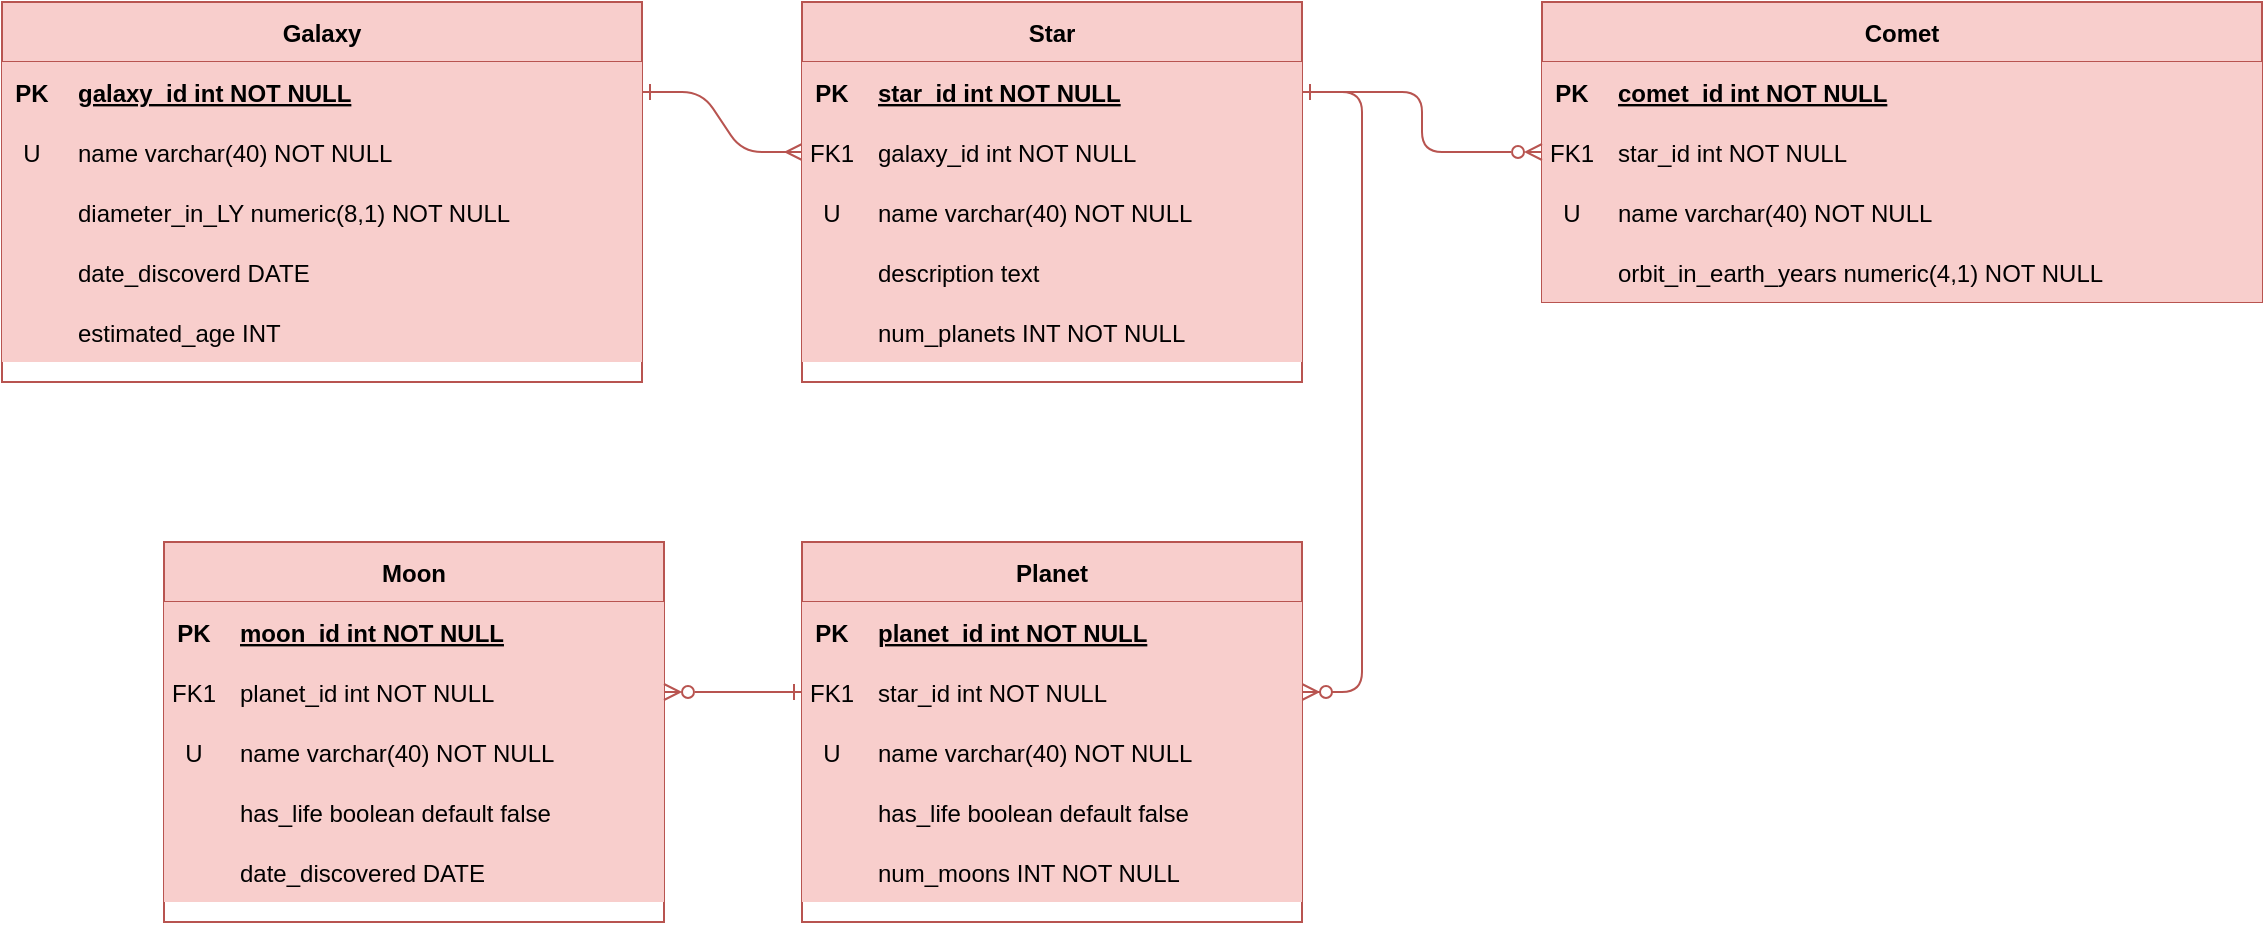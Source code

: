 <mxfile version="24.6.4" type="github">
  <diagram id="R2lEEEUBdFMjLlhIrx00" name="Page-1">
    <mxGraphModel dx="504" dy="694" grid="1" gridSize="10" guides="1" tooltips="1" connect="1" arrows="1" fold="1" page="1" pageScale="1" pageWidth="850" pageHeight="1100" math="0" shadow="0" extFonts="Permanent Marker^https://fonts.googleapis.com/css?family=Permanent+Marker">
      <root>
        <mxCell id="0" />
        <mxCell id="1" parent="0" />
        <mxCell id="C-vyLk0tnHw3VtMMgP7b-1" value="" style="edgeStyle=entityRelationEdgeStyle;endArrow=ERmany;startArrow=ERone;endFill=0;startFill=0;fillColor=#f8cecc;strokeColor=#b85450;" parent="1" source="C-vyLk0tnHw3VtMMgP7b-24" target="C-vyLk0tnHw3VtMMgP7b-6" edge="1">
          <mxGeometry width="100" height="100" relative="1" as="geometry">
            <mxPoint x="340" y="720" as="sourcePoint" />
            <mxPoint x="440" y="620" as="targetPoint" />
          </mxGeometry>
        </mxCell>
        <mxCell id="C-vyLk0tnHw3VtMMgP7b-12" value="" style="edgeStyle=entityRelationEdgeStyle;endArrow=ERzeroToMany;startArrow=ERone;endFill=1;startFill=0;fillColor=#f8cecc;strokeColor=#b85450;" parent="1" source="C-vyLk0tnHw3VtMMgP7b-3" target="C-vyLk0tnHw3VtMMgP7b-17" edge="1">
          <mxGeometry width="100" height="100" relative="1" as="geometry">
            <mxPoint x="400" y="180" as="sourcePoint" />
            <mxPoint x="460" y="205" as="targetPoint" />
          </mxGeometry>
        </mxCell>
        <mxCell id="C-vyLk0tnHw3VtMMgP7b-2" value="Star" style="shape=table;startSize=30;container=1;collapsible=1;childLayout=tableLayout;fixedRows=1;rowLines=0;fontStyle=1;align=center;resizeLast=1;fillColor=#f8cecc;strokeColor=#b85450;" parent="1" vertex="1">
          <mxGeometry x="450" y="110" width="250" height="190" as="geometry" />
        </mxCell>
        <mxCell id="C-vyLk0tnHw3VtMMgP7b-3" value="" style="shape=partialRectangle;collapsible=0;dropTarget=0;pointerEvents=0;points=[[0,0.5],[1,0.5]];portConstraint=eastwest;top=0;left=0;right=0;bottom=1;fillColor=#f8cecc;strokeColor=#b85450;" parent="C-vyLk0tnHw3VtMMgP7b-2" vertex="1">
          <mxGeometry y="30" width="250" height="30" as="geometry" />
        </mxCell>
        <mxCell id="C-vyLk0tnHw3VtMMgP7b-4" value="PK" style="shape=partialRectangle;overflow=hidden;connectable=0;top=0;left=0;bottom=0;right=0;fontStyle=1;fillColor=#f8cecc;strokeColor=#b85450;" parent="C-vyLk0tnHw3VtMMgP7b-3" vertex="1">
          <mxGeometry width="30" height="30" as="geometry">
            <mxRectangle width="30" height="30" as="alternateBounds" />
          </mxGeometry>
        </mxCell>
        <mxCell id="C-vyLk0tnHw3VtMMgP7b-5" value="star_id int NOT NULL " style="shape=partialRectangle;overflow=hidden;connectable=0;top=0;left=0;bottom=0;right=0;align=left;spacingLeft=6;fontStyle=5;fillColor=#f8cecc;strokeColor=#b85450;" parent="C-vyLk0tnHw3VtMMgP7b-3" vertex="1">
          <mxGeometry x="30" width="220" height="30" as="geometry">
            <mxRectangle width="220" height="30" as="alternateBounds" />
          </mxGeometry>
        </mxCell>
        <mxCell id="C-vyLk0tnHw3VtMMgP7b-6" value="" style="shape=partialRectangle;collapsible=0;dropTarget=0;pointerEvents=0;points=[[0,0.5],[1,0.5]];portConstraint=eastwest;top=0;left=0;right=0;bottom=0;fillColor=#f8cecc;strokeColor=#b85450;" parent="C-vyLk0tnHw3VtMMgP7b-2" vertex="1">
          <mxGeometry y="60" width="250" height="30" as="geometry" />
        </mxCell>
        <mxCell id="C-vyLk0tnHw3VtMMgP7b-7" value="FK1" style="shape=partialRectangle;overflow=hidden;connectable=0;top=0;left=0;bottom=0;right=0;fillColor=#f8cecc;strokeColor=#b85450;" parent="C-vyLk0tnHw3VtMMgP7b-6" vertex="1">
          <mxGeometry width="30" height="30" as="geometry">
            <mxRectangle width="30" height="30" as="alternateBounds" />
          </mxGeometry>
        </mxCell>
        <mxCell id="C-vyLk0tnHw3VtMMgP7b-8" value="galaxy_id int NOT NULL" style="shape=partialRectangle;overflow=hidden;connectable=0;top=0;left=0;bottom=0;right=0;align=left;spacingLeft=6;fillColor=#f8cecc;strokeColor=#b85450;" parent="C-vyLk0tnHw3VtMMgP7b-6" vertex="1">
          <mxGeometry x="30" width="220" height="30" as="geometry">
            <mxRectangle width="220" height="30" as="alternateBounds" />
          </mxGeometry>
        </mxCell>
        <mxCell id="C-vyLk0tnHw3VtMMgP7b-9" value="" style="shape=partialRectangle;collapsible=0;dropTarget=0;pointerEvents=0;points=[[0,0.5],[1,0.5]];portConstraint=eastwest;top=0;left=0;right=0;bottom=0;fillColor=#f8cecc;strokeColor=#b85450;" parent="C-vyLk0tnHw3VtMMgP7b-2" vertex="1">
          <mxGeometry y="90" width="250" height="30" as="geometry" />
        </mxCell>
        <mxCell id="C-vyLk0tnHw3VtMMgP7b-10" value="U" style="shape=partialRectangle;overflow=hidden;connectable=0;top=0;left=0;bottom=0;right=0;fillColor=#f8cecc;strokeColor=#b85450;" parent="C-vyLk0tnHw3VtMMgP7b-9" vertex="1">
          <mxGeometry width="30" height="30" as="geometry">
            <mxRectangle width="30" height="30" as="alternateBounds" />
          </mxGeometry>
        </mxCell>
        <mxCell id="C-vyLk0tnHw3VtMMgP7b-11" value="name varchar(40) NOT NULL" style="shape=partialRectangle;overflow=hidden;connectable=0;top=0;left=0;bottom=0;right=0;align=left;spacingLeft=6;fillColor=#f8cecc;strokeColor=#b85450;" parent="C-vyLk0tnHw3VtMMgP7b-9" vertex="1">
          <mxGeometry x="30" width="220" height="30" as="geometry">
            <mxRectangle width="220" height="30" as="alternateBounds" />
          </mxGeometry>
        </mxCell>
        <mxCell id="lIyju-mZ0bOZbt9Trbof-31" value="" style="shape=partialRectangle;collapsible=0;dropTarget=0;pointerEvents=0;points=[[0,0.5],[1,0.5]];portConstraint=eastwest;top=0;left=0;right=0;bottom=0;fillColor=#f8cecc;strokeColor=#b85450;" vertex="1" parent="C-vyLk0tnHw3VtMMgP7b-2">
          <mxGeometry y="120" width="250" height="30" as="geometry" />
        </mxCell>
        <mxCell id="lIyju-mZ0bOZbt9Trbof-32" value="" style="shape=partialRectangle;overflow=hidden;connectable=0;top=0;left=0;bottom=0;right=0;fillColor=#f8cecc;strokeColor=#b85450;" vertex="1" parent="lIyju-mZ0bOZbt9Trbof-31">
          <mxGeometry width="30" height="30" as="geometry">
            <mxRectangle width="30" height="30" as="alternateBounds" />
          </mxGeometry>
        </mxCell>
        <mxCell id="lIyju-mZ0bOZbt9Trbof-33" value="description text" style="shape=partialRectangle;overflow=hidden;connectable=0;top=0;left=0;bottom=0;right=0;align=left;spacingLeft=6;fillColor=#f8cecc;strokeColor=#b85450;" vertex="1" parent="lIyju-mZ0bOZbt9Trbof-31">
          <mxGeometry x="30" width="220" height="30" as="geometry">
            <mxRectangle width="220" height="30" as="alternateBounds" />
          </mxGeometry>
        </mxCell>
        <mxCell id="lIyju-mZ0bOZbt9Trbof-70" value="" style="shape=partialRectangle;collapsible=0;dropTarget=0;pointerEvents=0;points=[[0,0.5],[1,0.5]];portConstraint=eastwest;top=0;left=0;right=0;bottom=0;fillColor=#f8cecc;strokeColor=#b85450;" vertex="1" parent="C-vyLk0tnHw3VtMMgP7b-2">
          <mxGeometry y="150" width="250" height="30" as="geometry" />
        </mxCell>
        <mxCell id="lIyju-mZ0bOZbt9Trbof-71" value="" style="shape=partialRectangle;overflow=hidden;connectable=0;top=0;left=0;bottom=0;right=0;fillColor=#f8cecc;strokeColor=#b85450;" vertex="1" parent="lIyju-mZ0bOZbt9Trbof-70">
          <mxGeometry width="30" height="30" as="geometry">
            <mxRectangle width="30" height="30" as="alternateBounds" />
          </mxGeometry>
        </mxCell>
        <mxCell id="lIyju-mZ0bOZbt9Trbof-72" value="num_planets INT NOT NULL" style="shape=partialRectangle;overflow=hidden;connectable=0;top=0;left=0;bottom=0;right=0;align=left;spacingLeft=6;fillColor=#f8cecc;strokeColor=#b85450;" vertex="1" parent="lIyju-mZ0bOZbt9Trbof-70">
          <mxGeometry x="30" width="220" height="30" as="geometry">
            <mxRectangle width="220" height="30" as="alternateBounds" />
          </mxGeometry>
        </mxCell>
        <mxCell id="C-vyLk0tnHw3VtMMgP7b-13" value="Planet" style="shape=table;startSize=30;container=1;collapsible=1;childLayout=tableLayout;fixedRows=1;rowLines=0;fontStyle=1;align=center;resizeLast=1;fillColor=#f8cecc;strokeColor=#b85450;" parent="1" vertex="1">
          <mxGeometry x="450" y="380" width="250" height="190" as="geometry" />
        </mxCell>
        <mxCell id="C-vyLk0tnHw3VtMMgP7b-14" value="" style="shape=partialRectangle;collapsible=0;dropTarget=0;pointerEvents=0;points=[[0,0.5],[1,0.5]];portConstraint=eastwest;top=0;left=0;right=0;bottom=1;fillColor=#f8cecc;strokeColor=#b85450;" parent="C-vyLk0tnHw3VtMMgP7b-13" vertex="1">
          <mxGeometry y="30" width="250" height="30" as="geometry" />
        </mxCell>
        <mxCell id="C-vyLk0tnHw3VtMMgP7b-15" value="PK" style="shape=partialRectangle;overflow=hidden;connectable=0;top=0;left=0;bottom=0;right=0;fontStyle=1;fillColor=#f8cecc;strokeColor=#b85450;" parent="C-vyLk0tnHw3VtMMgP7b-14" vertex="1">
          <mxGeometry width="30" height="30" as="geometry">
            <mxRectangle width="30" height="30" as="alternateBounds" />
          </mxGeometry>
        </mxCell>
        <mxCell id="C-vyLk0tnHw3VtMMgP7b-16" value="planet_id int NOT NULL " style="shape=partialRectangle;overflow=hidden;connectable=0;top=0;left=0;bottom=0;right=0;align=left;spacingLeft=6;fontStyle=5;fillColor=#f8cecc;strokeColor=#b85450;" parent="C-vyLk0tnHw3VtMMgP7b-14" vertex="1">
          <mxGeometry x="30" width="220" height="30" as="geometry">
            <mxRectangle width="220" height="30" as="alternateBounds" />
          </mxGeometry>
        </mxCell>
        <mxCell id="C-vyLk0tnHw3VtMMgP7b-17" value="" style="shape=partialRectangle;collapsible=0;dropTarget=0;pointerEvents=0;points=[[0,0.5],[1,0.5]];portConstraint=eastwest;top=0;left=0;right=0;bottom=0;fillColor=#f8cecc;strokeColor=#b85450;" parent="C-vyLk0tnHw3VtMMgP7b-13" vertex="1">
          <mxGeometry y="60" width="250" height="30" as="geometry" />
        </mxCell>
        <mxCell id="C-vyLk0tnHw3VtMMgP7b-18" value="FK1" style="shape=partialRectangle;overflow=hidden;connectable=0;top=0;left=0;bottom=0;right=0;fillColor=#f8cecc;strokeColor=#b85450;" parent="C-vyLk0tnHw3VtMMgP7b-17" vertex="1">
          <mxGeometry width="30" height="30" as="geometry">
            <mxRectangle width="30" height="30" as="alternateBounds" />
          </mxGeometry>
        </mxCell>
        <mxCell id="C-vyLk0tnHw3VtMMgP7b-19" value="star_id int NOT NULL" style="shape=partialRectangle;overflow=hidden;connectable=0;top=0;left=0;bottom=0;right=0;align=left;spacingLeft=6;fillColor=#f8cecc;strokeColor=#b85450;" parent="C-vyLk0tnHw3VtMMgP7b-17" vertex="1">
          <mxGeometry x="30" width="220" height="30" as="geometry">
            <mxRectangle width="220" height="30" as="alternateBounds" />
          </mxGeometry>
        </mxCell>
        <mxCell id="C-vyLk0tnHw3VtMMgP7b-20" value="" style="shape=partialRectangle;collapsible=0;dropTarget=0;pointerEvents=0;points=[[0,0.5],[1,0.5]];portConstraint=eastwest;top=0;left=0;right=0;bottom=0;fillColor=#f8cecc;strokeColor=#b85450;" parent="C-vyLk0tnHw3VtMMgP7b-13" vertex="1">
          <mxGeometry y="90" width="250" height="30" as="geometry" />
        </mxCell>
        <mxCell id="C-vyLk0tnHw3VtMMgP7b-21" value="U" style="shape=partialRectangle;overflow=hidden;connectable=0;top=0;left=0;bottom=0;right=0;fillColor=#f8cecc;strokeColor=#b85450;" parent="C-vyLk0tnHw3VtMMgP7b-20" vertex="1">
          <mxGeometry width="30" height="30" as="geometry">
            <mxRectangle width="30" height="30" as="alternateBounds" />
          </mxGeometry>
        </mxCell>
        <mxCell id="C-vyLk0tnHw3VtMMgP7b-22" value="name varchar(40) NOT NULL" style="shape=partialRectangle;overflow=hidden;connectable=0;top=0;left=0;bottom=0;right=0;align=left;spacingLeft=6;fillColor=#f8cecc;strokeColor=#b85450;" parent="C-vyLk0tnHw3VtMMgP7b-20" vertex="1">
          <mxGeometry x="30" width="220" height="30" as="geometry">
            <mxRectangle width="220" height="30" as="alternateBounds" />
          </mxGeometry>
        </mxCell>
        <mxCell id="lIyju-mZ0bOZbt9Trbof-34" value="" style="shape=partialRectangle;collapsible=0;dropTarget=0;pointerEvents=0;points=[[0,0.5],[1,0.5]];portConstraint=eastwest;top=0;left=0;right=0;bottom=0;fillColor=#f8cecc;strokeColor=#b85450;" vertex="1" parent="C-vyLk0tnHw3VtMMgP7b-13">
          <mxGeometry y="120" width="250" height="30" as="geometry" />
        </mxCell>
        <mxCell id="lIyju-mZ0bOZbt9Trbof-35" value="" style="shape=partialRectangle;overflow=hidden;connectable=0;top=0;left=0;bottom=0;right=0;fillColor=#f8cecc;strokeColor=#b85450;" vertex="1" parent="lIyju-mZ0bOZbt9Trbof-34">
          <mxGeometry width="30" height="30" as="geometry">
            <mxRectangle width="30" height="30" as="alternateBounds" />
          </mxGeometry>
        </mxCell>
        <mxCell id="lIyju-mZ0bOZbt9Trbof-36" value="has_life boolean default false" style="shape=partialRectangle;overflow=hidden;connectable=0;top=0;left=0;bottom=0;right=0;align=left;spacingLeft=6;fillColor=#f8cecc;strokeColor=#b85450;" vertex="1" parent="lIyju-mZ0bOZbt9Trbof-34">
          <mxGeometry x="30" width="220" height="30" as="geometry">
            <mxRectangle width="220" height="30" as="alternateBounds" />
          </mxGeometry>
        </mxCell>
        <mxCell id="lIyju-mZ0bOZbt9Trbof-67" value="" style="shape=partialRectangle;collapsible=0;dropTarget=0;pointerEvents=0;points=[[0,0.5],[1,0.5]];portConstraint=eastwest;top=0;left=0;right=0;bottom=0;fillColor=#f8cecc;strokeColor=#b85450;" vertex="1" parent="C-vyLk0tnHw3VtMMgP7b-13">
          <mxGeometry y="150" width="250" height="30" as="geometry" />
        </mxCell>
        <mxCell id="lIyju-mZ0bOZbt9Trbof-68" value="" style="shape=partialRectangle;overflow=hidden;connectable=0;top=0;left=0;bottom=0;right=0;fillColor=#f8cecc;strokeColor=#b85450;" vertex="1" parent="lIyju-mZ0bOZbt9Trbof-67">
          <mxGeometry width="30" height="30" as="geometry">
            <mxRectangle width="30" height="30" as="alternateBounds" />
          </mxGeometry>
        </mxCell>
        <mxCell id="lIyju-mZ0bOZbt9Trbof-69" value="num_moons INT NOT NULL" style="shape=partialRectangle;overflow=hidden;connectable=0;top=0;left=0;bottom=0;right=0;align=left;spacingLeft=6;fillColor=#f8cecc;strokeColor=#b85450;" vertex="1" parent="lIyju-mZ0bOZbt9Trbof-67">
          <mxGeometry x="30" width="220" height="30" as="geometry">
            <mxRectangle width="220" height="30" as="alternateBounds" />
          </mxGeometry>
        </mxCell>
        <mxCell id="C-vyLk0tnHw3VtMMgP7b-23" value="Galaxy" style="shape=table;startSize=30;container=1;collapsible=1;childLayout=tableLayout;fixedRows=1;rowLines=0;fontStyle=1;align=center;resizeLast=1;fillColor=#f8cecc;strokeColor=#b85450;" parent="1" vertex="1">
          <mxGeometry x="50" y="110" width="320" height="190" as="geometry" />
        </mxCell>
        <mxCell id="C-vyLk0tnHw3VtMMgP7b-24" value="" style="shape=partialRectangle;collapsible=0;dropTarget=0;pointerEvents=0;points=[[0,0.5],[1,0.5]];portConstraint=eastwest;top=0;left=0;right=0;bottom=1;fillColor=#f8cecc;strokeColor=#b85450;" parent="C-vyLk0tnHw3VtMMgP7b-23" vertex="1">
          <mxGeometry y="30" width="320" height="30" as="geometry" />
        </mxCell>
        <mxCell id="C-vyLk0tnHw3VtMMgP7b-25" value="PK" style="shape=partialRectangle;overflow=hidden;connectable=0;top=0;left=0;bottom=0;right=0;fontStyle=1;fillColor=#f8cecc;strokeColor=#b85450;" parent="C-vyLk0tnHw3VtMMgP7b-24" vertex="1">
          <mxGeometry width="30" height="30" as="geometry">
            <mxRectangle width="30" height="30" as="alternateBounds" />
          </mxGeometry>
        </mxCell>
        <mxCell id="C-vyLk0tnHw3VtMMgP7b-26" value="galaxy_id int NOT NULL " style="shape=partialRectangle;overflow=hidden;connectable=0;top=0;left=0;bottom=0;right=0;align=left;spacingLeft=6;fontStyle=5;fillColor=#f8cecc;strokeColor=#b85450;" parent="C-vyLk0tnHw3VtMMgP7b-24" vertex="1">
          <mxGeometry x="30" width="290" height="30" as="geometry">
            <mxRectangle width="290" height="30" as="alternateBounds" />
          </mxGeometry>
        </mxCell>
        <mxCell id="C-vyLk0tnHw3VtMMgP7b-27" value="" style="shape=partialRectangle;collapsible=0;dropTarget=0;pointerEvents=0;points=[[0,0.5],[1,0.5]];portConstraint=eastwest;top=0;left=0;right=0;bottom=0;fillColor=#f8cecc;strokeColor=#b85450;" parent="C-vyLk0tnHw3VtMMgP7b-23" vertex="1">
          <mxGeometry y="60" width="320" height="30" as="geometry" />
        </mxCell>
        <mxCell id="C-vyLk0tnHw3VtMMgP7b-28" value="U" style="shape=partialRectangle;overflow=hidden;connectable=0;top=0;left=0;bottom=0;right=0;fillColor=#f8cecc;strokeColor=#b85450;" parent="C-vyLk0tnHw3VtMMgP7b-27" vertex="1">
          <mxGeometry width="30" height="30" as="geometry">
            <mxRectangle width="30" height="30" as="alternateBounds" />
          </mxGeometry>
        </mxCell>
        <mxCell id="C-vyLk0tnHw3VtMMgP7b-29" value="name varchar(40) NOT NULL" style="shape=partialRectangle;overflow=hidden;connectable=0;top=0;left=0;bottom=0;right=0;align=left;spacingLeft=6;fillColor=#f8cecc;strokeColor=#b85450;" parent="C-vyLk0tnHw3VtMMgP7b-27" vertex="1">
          <mxGeometry x="30" width="290" height="30" as="geometry">
            <mxRectangle width="290" height="30" as="alternateBounds" />
          </mxGeometry>
        </mxCell>
        <mxCell id="lIyju-mZ0bOZbt9Trbof-73" value="" style="shape=partialRectangle;collapsible=0;dropTarget=0;pointerEvents=0;points=[[0,0.5],[1,0.5]];portConstraint=eastwest;top=0;left=0;right=0;bottom=0;fillColor=#f8cecc;strokeColor=#b85450;" vertex="1" parent="C-vyLk0tnHw3VtMMgP7b-23">
          <mxGeometry y="90" width="320" height="30" as="geometry" />
        </mxCell>
        <mxCell id="lIyju-mZ0bOZbt9Trbof-74" value="" style="shape=partialRectangle;overflow=hidden;connectable=0;top=0;left=0;bottom=0;right=0;fillColor=#f8cecc;strokeColor=#b85450;" vertex="1" parent="lIyju-mZ0bOZbt9Trbof-73">
          <mxGeometry width="30" height="30" as="geometry">
            <mxRectangle width="30" height="30" as="alternateBounds" />
          </mxGeometry>
        </mxCell>
        <mxCell id="lIyju-mZ0bOZbt9Trbof-75" value="diameter_in_LY numeric(8,1) NOT NULL" style="shape=partialRectangle;overflow=hidden;connectable=0;top=0;left=0;bottom=0;right=0;align=left;spacingLeft=6;fillColor=#f8cecc;strokeColor=#b85450;" vertex="1" parent="lIyju-mZ0bOZbt9Trbof-73">
          <mxGeometry x="30" width="290" height="30" as="geometry">
            <mxRectangle width="290" height="30" as="alternateBounds" />
          </mxGeometry>
        </mxCell>
        <mxCell id="lIyju-mZ0bOZbt9Trbof-76" value="" style="shape=partialRectangle;collapsible=0;dropTarget=0;pointerEvents=0;points=[[0,0.5],[1,0.5]];portConstraint=eastwest;top=0;left=0;right=0;bottom=0;fillColor=#f8cecc;strokeColor=#b85450;" vertex="1" parent="C-vyLk0tnHw3VtMMgP7b-23">
          <mxGeometry y="120" width="320" height="30" as="geometry" />
        </mxCell>
        <mxCell id="lIyju-mZ0bOZbt9Trbof-77" value="" style="shape=partialRectangle;overflow=hidden;connectable=0;top=0;left=0;bottom=0;right=0;fillColor=#f8cecc;strokeColor=#b85450;" vertex="1" parent="lIyju-mZ0bOZbt9Trbof-76">
          <mxGeometry width="30" height="30" as="geometry">
            <mxRectangle width="30" height="30" as="alternateBounds" />
          </mxGeometry>
        </mxCell>
        <mxCell id="lIyju-mZ0bOZbt9Trbof-78" value="date_discoverd DATE" style="shape=partialRectangle;overflow=hidden;connectable=0;top=0;left=0;bottom=0;right=0;align=left;spacingLeft=6;fillColor=#f8cecc;strokeColor=#b85450;" vertex="1" parent="lIyju-mZ0bOZbt9Trbof-76">
          <mxGeometry x="30" width="290" height="30" as="geometry">
            <mxRectangle width="290" height="30" as="alternateBounds" />
          </mxGeometry>
        </mxCell>
        <mxCell id="lIyju-mZ0bOZbt9Trbof-79" value="" style="shape=partialRectangle;collapsible=0;dropTarget=0;pointerEvents=0;points=[[0,0.5],[1,0.5]];portConstraint=eastwest;top=0;left=0;right=0;bottom=0;fillColor=#f8cecc;strokeColor=#b85450;" vertex="1" parent="C-vyLk0tnHw3VtMMgP7b-23">
          <mxGeometry y="150" width="320" height="30" as="geometry" />
        </mxCell>
        <mxCell id="lIyju-mZ0bOZbt9Trbof-80" value="" style="shape=partialRectangle;overflow=hidden;connectable=0;top=0;left=0;bottom=0;right=0;fillColor=#f8cecc;strokeColor=#b85450;" vertex="1" parent="lIyju-mZ0bOZbt9Trbof-79">
          <mxGeometry width="30" height="30" as="geometry">
            <mxRectangle width="30" height="30" as="alternateBounds" />
          </mxGeometry>
        </mxCell>
        <mxCell id="lIyju-mZ0bOZbt9Trbof-81" value="estimated_age INT" style="shape=partialRectangle;overflow=hidden;connectable=0;top=0;left=0;bottom=0;right=0;align=left;spacingLeft=6;fillColor=#f8cecc;strokeColor=#b85450;" vertex="1" parent="lIyju-mZ0bOZbt9Trbof-79">
          <mxGeometry x="30" width="290" height="30" as="geometry">
            <mxRectangle width="290" height="30" as="alternateBounds" />
          </mxGeometry>
        </mxCell>
        <mxCell id="lIyju-mZ0bOZbt9Trbof-1" value="Moon" style="shape=table;startSize=30;container=1;collapsible=1;childLayout=tableLayout;fixedRows=1;rowLines=0;fontStyle=1;align=center;resizeLast=1;fillColor=#f8cecc;strokeColor=#b85450;" vertex="1" parent="1">
          <mxGeometry x="131" y="380" width="250" height="190" as="geometry" />
        </mxCell>
        <mxCell id="lIyju-mZ0bOZbt9Trbof-2" value="" style="shape=partialRectangle;collapsible=0;dropTarget=0;pointerEvents=0;points=[[0,0.5],[1,0.5]];portConstraint=eastwest;top=0;left=0;right=0;bottom=1;fillColor=#f8cecc;strokeColor=#b85450;" vertex="1" parent="lIyju-mZ0bOZbt9Trbof-1">
          <mxGeometry y="30" width="250" height="30" as="geometry" />
        </mxCell>
        <mxCell id="lIyju-mZ0bOZbt9Trbof-3" value="PK" style="shape=partialRectangle;overflow=hidden;connectable=0;top=0;left=0;bottom=0;right=0;fontStyle=1;fillColor=#f8cecc;strokeColor=#b85450;" vertex="1" parent="lIyju-mZ0bOZbt9Trbof-2">
          <mxGeometry width="30" height="30" as="geometry">
            <mxRectangle width="30" height="30" as="alternateBounds" />
          </mxGeometry>
        </mxCell>
        <mxCell id="lIyju-mZ0bOZbt9Trbof-4" value="moon_id int NOT NULL " style="shape=partialRectangle;overflow=hidden;connectable=0;top=0;left=0;bottom=0;right=0;align=left;spacingLeft=6;fontStyle=5;fillColor=#f8cecc;strokeColor=#b85450;" vertex="1" parent="lIyju-mZ0bOZbt9Trbof-2">
          <mxGeometry x="30" width="220" height="30" as="geometry">
            <mxRectangle width="220" height="30" as="alternateBounds" />
          </mxGeometry>
        </mxCell>
        <mxCell id="lIyju-mZ0bOZbt9Trbof-5" value="" style="shape=partialRectangle;collapsible=0;dropTarget=0;pointerEvents=0;points=[[0,0.5],[1,0.5]];portConstraint=eastwest;top=0;left=0;right=0;bottom=0;fillColor=#f8cecc;strokeColor=#b85450;" vertex="1" parent="lIyju-mZ0bOZbt9Trbof-1">
          <mxGeometry y="60" width="250" height="30" as="geometry" />
        </mxCell>
        <mxCell id="lIyju-mZ0bOZbt9Trbof-6" value="FK1" style="shape=partialRectangle;overflow=hidden;connectable=0;top=0;left=0;bottom=0;right=0;fillColor=#f8cecc;strokeColor=#b85450;" vertex="1" parent="lIyju-mZ0bOZbt9Trbof-5">
          <mxGeometry width="30" height="30" as="geometry">
            <mxRectangle width="30" height="30" as="alternateBounds" />
          </mxGeometry>
        </mxCell>
        <mxCell id="lIyju-mZ0bOZbt9Trbof-7" value="planet_id int NOT NULL" style="shape=partialRectangle;overflow=hidden;connectable=0;top=0;left=0;bottom=0;right=0;align=left;spacingLeft=6;fillColor=#f8cecc;strokeColor=#b85450;" vertex="1" parent="lIyju-mZ0bOZbt9Trbof-5">
          <mxGeometry x="30" width="220" height="30" as="geometry">
            <mxRectangle width="220" height="30" as="alternateBounds" />
          </mxGeometry>
        </mxCell>
        <mxCell id="lIyju-mZ0bOZbt9Trbof-8" value="" style="shape=partialRectangle;collapsible=0;dropTarget=0;pointerEvents=0;points=[[0,0.5],[1,0.5]];portConstraint=eastwest;top=0;left=0;right=0;bottom=0;fillColor=#f8cecc;strokeColor=#b85450;" vertex="1" parent="lIyju-mZ0bOZbt9Trbof-1">
          <mxGeometry y="90" width="250" height="30" as="geometry" />
        </mxCell>
        <mxCell id="lIyju-mZ0bOZbt9Trbof-9" value="U" style="shape=partialRectangle;overflow=hidden;connectable=0;top=0;left=0;bottom=0;right=0;fillColor=#f8cecc;strokeColor=#b85450;" vertex="1" parent="lIyju-mZ0bOZbt9Trbof-8">
          <mxGeometry width="30" height="30" as="geometry">
            <mxRectangle width="30" height="30" as="alternateBounds" />
          </mxGeometry>
        </mxCell>
        <mxCell id="lIyju-mZ0bOZbt9Trbof-10" value="name varchar(40) NOT NULL" style="shape=partialRectangle;overflow=hidden;connectable=0;top=0;left=0;bottom=0;right=0;align=left;spacingLeft=6;fillColor=#f8cecc;strokeColor=#b85450;" vertex="1" parent="lIyju-mZ0bOZbt9Trbof-8">
          <mxGeometry x="30" width="220" height="30" as="geometry">
            <mxRectangle width="220" height="30" as="alternateBounds" />
          </mxGeometry>
        </mxCell>
        <mxCell id="lIyju-mZ0bOZbt9Trbof-37" value="" style="shape=partialRectangle;collapsible=0;dropTarget=0;pointerEvents=0;points=[[0,0.5],[1,0.5]];portConstraint=eastwest;top=0;left=0;right=0;bottom=0;fillColor=#f8cecc;strokeColor=#b85450;" vertex="1" parent="lIyju-mZ0bOZbt9Trbof-1">
          <mxGeometry y="120" width="250" height="30" as="geometry" />
        </mxCell>
        <mxCell id="lIyju-mZ0bOZbt9Trbof-38" value="" style="shape=partialRectangle;overflow=hidden;connectable=0;top=0;left=0;bottom=0;right=0;fillColor=#f8cecc;strokeColor=#b85450;" vertex="1" parent="lIyju-mZ0bOZbt9Trbof-37">
          <mxGeometry width="30" height="30" as="geometry">
            <mxRectangle width="30" height="30" as="alternateBounds" />
          </mxGeometry>
        </mxCell>
        <mxCell id="lIyju-mZ0bOZbt9Trbof-39" value="has_life boolean default false" style="shape=partialRectangle;overflow=hidden;connectable=0;top=0;left=0;bottom=0;right=0;align=left;spacingLeft=6;fillColor=#f8cecc;strokeColor=#b85450;" vertex="1" parent="lIyju-mZ0bOZbt9Trbof-37">
          <mxGeometry x="30" width="220" height="30" as="geometry">
            <mxRectangle width="220" height="30" as="alternateBounds" />
          </mxGeometry>
        </mxCell>
        <mxCell id="lIyju-mZ0bOZbt9Trbof-83" value="" style="shape=partialRectangle;collapsible=0;dropTarget=0;pointerEvents=0;points=[[0,0.5],[1,0.5]];portConstraint=eastwest;top=0;left=0;right=0;bottom=0;fillColor=#f8cecc;strokeColor=#b85450;" vertex="1" parent="lIyju-mZ0bOZbt9Trbof-1">
          <mxGeometry y="150" width="250" height="30" as="geometry" />
        </mxCell>
        <mxCell id="lIyju-mZ0bOZbt9Trbof-84" value="" style="shape=partialRectangle;overflow=hidden;connectable=0;top=0;left=0;bottom=0;right=0;fillColor=#f8cecc;strokeColor=#b85450;" vertex="1" parent="lIyju-mZ0bOZbt9Trbof-83">
          <mxGeometry width="30" height="30" as="geometry">
            <mxRectangle width="30" height="30" as="alternateBounds" />
          </mxGeometry>
        </mxCell>
        <mxCell id="lIyju-mZ0bOZbt9Trbof-85" value="date_discovered DATE" style="shape=partialRectangle;overflow=hidden;connectable=0;top=0;left=0;bottom=0;right=0;align=left;spacingLeft=6;fillColor=#f8cecc;strokeColor=#b85450;" vertex="1" parent="lIyju-mZ0bOZbt9Trbof-83">
          <mxGeometry x="30" width="220" height="30" as="geometry">
            <mxRectangle width="220" height="30" as="alternateBounds" />
          </mxGeometry>
        </mxCell>
        <mxCell id="lIyju-mZ0bOZbt9Trbof-11" style="edgeStyle=orthogonalEdgeStyle;rounded=0;orthogonalLoop=1;jettySize=auto;html=1;entryX=1;entryY=0.5;entryDx=0;entryDy=0;endArrow=ERzeroToMany;endFill=0;startArrow=ERone;startFill=0;curved=1;fillColor=#f8cecc;strokeColor=#b85450;" edge="1" parent="1" source="C-vyLk0tnHw3VtMMgP7b-17" target="lIyju-mZ0bOZbt9Trbof-5">
          <mxGeometry relative="1" as="geometry" />
        </mxCell>
        <mxCell id="lIyju-mZ0bOZbt9Trbof-53" value="Comet" style="shape=table;startSize=30;container=1;collapsible=1;childLayout=tableLayout;fixedRows=1;rowLines=0;fontStyle=1;align=center;resizeLast=1;fillColor=#f8cecc;strokeColor=#b85450;" vertex="1" parent="1">
          <mxGeometry x="820" y="110" width="360" height="150" as="geometry" />
        </mxCell>
        <mxCell id="lIyju-mZ0bOZbt9Trbof-54" value="" style="shape=partialRectangle;collapsible=0;dropTarget=0;pointerEvents=0;points=[[0,0.5],[1,0.5]];portConstraint=eastwest;top=0;left=0;right=0;bottom=1;fillColor=#f8cecc;strokeColor=#b85450;" vertex="1" parent="lIyju-mZ0bOZbt9Trbof-53">
          <mxGeometry y="30" width="360" height="30" as="geometry" />
        </mxCell>
        <mxCell id="lIyju-mZ0bOZbt9Trbof-55" value="PK" style="shape=partialRectangle;overflow=hidden;connectable=0;top=0;left=0;bottom=0;right=0;fontStyle=1;fillColor=#f8cecc;strokeColor=#b85450;" vertex="1" parent="lIyju-mZ0bOZbt9Trbof-54">
          <mxGeometry width="30" height="30" as="geometry">
            <mxRectangle width="30" height="30" as="alternateBounds" />
          </mxGeometry>
        </mxCell>
        <mxCell id="lIyju-mZ0bOZbt9Trbof-56" value="comet_id int NOT NULL " style="shape=partialRectangle;overflow=hidden;connectable=0;top=0;left=0;bottom=0;right=0;align=left;spacingLeft=6;fontStyle=5;fillColor=#f8cecc;strokeColor=#b85450;" vertex="1" parent="lIyju-mZ0bOZbt9Trbof-54">
          <mxGeometry x="30" width="330" height="30" as="geometry">
            <mxRectangle width="330" height="30" as="alternateBounds" />
          </mxGeometry>
        </mxCell>
        <mxCell id="lIyju-mZ0bOZbt9Trbof-57" value="" style="shape=partialRectangle;collapsible=0;dropTarget=0;pointerEvents=0;points=[[0,0.5],[1,0.5]];portConstraint=eastwest;top=0;left=0;right=0;bottom=0;fillColor=#f8cecc;strokeColor=#b85450;" vertex="1" parent="lIyju-mZ0bOZbt9Trbof-53">
          <mxGeometry y="60" width="360" height="30" as="geometry" />
        </mxCell>
        <mxCell id="lIyju-mZ0bOZbt9Trbof-58" value="FK1" style="shape=partialRectangle;overflow=hidden;connectable=0;top=0;left=0;bottom=0;right=0;fillColor=#f8cecc;strokeColor=#b85450;" vertex="1" parent="lIyju-mZ0bOZbt9Trbof-57">
          <mxGeometry width="30" height="30" as="geometry">
            <mxRectangle width="30" height="30" as="alternateBounds" />
          </mxGeometry>
        </mxCell>
        <mxCell id="lIyju-mZ0bOZbt9Trbof-59" value="star_id int NOT NULL" style="shape=partialRectangle;overflow=hidden;connectable=0;top=0;left=0;bottom=0;right=0;align=left;spacingLeft=6;fillColor=#f8cecc;strokeColor=#b85450;" vertex="1" parent="lIyju-mZ0bOZbt9Trbof-57">
          <mxGeometry x="30" width="330" height="30" as="geometry">
            <mxRectangle width="330" height="30" as="alternateBounds" />
          </mxGeometry>
        </mxCell>
        <mxCell id="lIyju-mZ0bOZbt9Trbof-60" value="" style="shape=partialRectangle;collapsible=0;dropTarget=0;pointerEvents=0;points=[[0,0.5],[1,0.5]];portConstraint=eastwest;top=0;left=0;right=0;bottom=0;fillColor=#f8cecc;strokeColor=#b85450;" vertex="1" parent="lIyju-mZ0bOZbt9Trbof-53">
          <mxGeometry y="90" width="360" height="30" as="geometry" />
        </mxCell>
        <mxCell id="lIyju-mZ0bOZbt9Trbof-61" value="U" style="shape=partialRectangle;overflow=hidden;connectable=0;top=0;left=0;bottom=0;right=0;fillColor=#f8cecc;strokeColor=#b85450;" vertex="1" parent="lIyju-mZ0bOZbt9Trbof-60">
          <mxGeometry width="30" height="30" as="geometry">
            <mxRectangle width="30" height="30" as="alternateBounds" />
          </mxGeometry>
        </mxCell>
        <mxCell id="lIyju-mZ0bOZbt9Trbof-62" value="name varchar(40) NOT NULL" style="shape=partialRectangle;overflow=hidden;connectable=0;top=0;left=0;bottom=0;right=0;align=left;spacingLeft=6;fillColor=#f8cecc;strokeColor=#b85450;" vertex="1" parent="lIyju-mZ0bOZbt9Trbof-60">
          <mxGeometry x="30" width="330" height="30" as="geometry">
            <mxRectangle width="330" height="30" as="alternateBounds" />
          </mxGeometry>
        </mxCell>
        <mxCell id="lIyju-mZ0bOZbt9Trbof-63" value="" style="shape=partialRectangle;collapsible=0;dropTarget=0;pointerEvents=0;points=[[0,0.5],[1,0.5]];portConstraint=eastwest;top=0;left=0;right=0;bottom=0;fillColor=#f8cecc;strokeColor=#b85450;" vertex="1" parent="lIyju-mZ0bOZbt9Trbof-53">
          <mxGeometry y="120" width="360" height="30" as="geometry" />
        </mxCell>
        <mxCell id="lIyju-mZ0bOZbt9Trbof-64" value="" style="shape=partialRectangle;overflow=hidden;connectable=0;top=0;left=0;bottom=0;right=0;fillColor=#f8cecc;strokeColor=#b85450;" vertex="1" parent="lIyju-mZ0bOZbt9Trbof-63">
          <mxGeometry width="30" height="30" as="geometry">
            <mxRectangle width="30" height="30" as="alternateBounds" />
          </mxGeometry>
        </mxCell>
        <mxCell id="lIyju-mZ0bOZbt9Trbof-65" value="orbit_in_earth_years numeric(4,1) NOT NULL" style="shape=partialRectangle;overflow=hidden;connectable=0;top=0;left=0;bottom=0;right=0;align=left;spacingLeft=6;fillColor=#f8cecc;strokeColor=#b85450;" vertex="1" parent="lIyju-mZ0bOZbt9Trbof-63">
          <mxGeometry x="30" width="330" height="30" as="geometry">
            <mxRectangle width="330" height="30" as="alternateBounds" />
          </mxGeometry>
        </mxCell>
        <mxCell id="lIyju-mZ0bOZbt9Trbof-66" style="edgeStyle=orthogonalEdgeStyle;rounded=1;orthogonalLoop=1;jettySize=auto;html=1;entryX=0;entryY=0.5;entryDx=0;entryDy=0;fillColor=#f8cecc;strokeColor=#b85450;curved=0;endArrow=ERzeroToMany;endFill=0;startArrow=ERone;startFill=0;" edge="1" parent="1" source="C-vyLk0tnHw3VtMMgP7b-3" target="lIyju-mZ0bOZbt9Trbof-57">
          <mxGeometry relative="1" as="geometry" />
        </mxCell>
      </root>
    </mxGraphModel>
  </diagram>
</mxfile>
